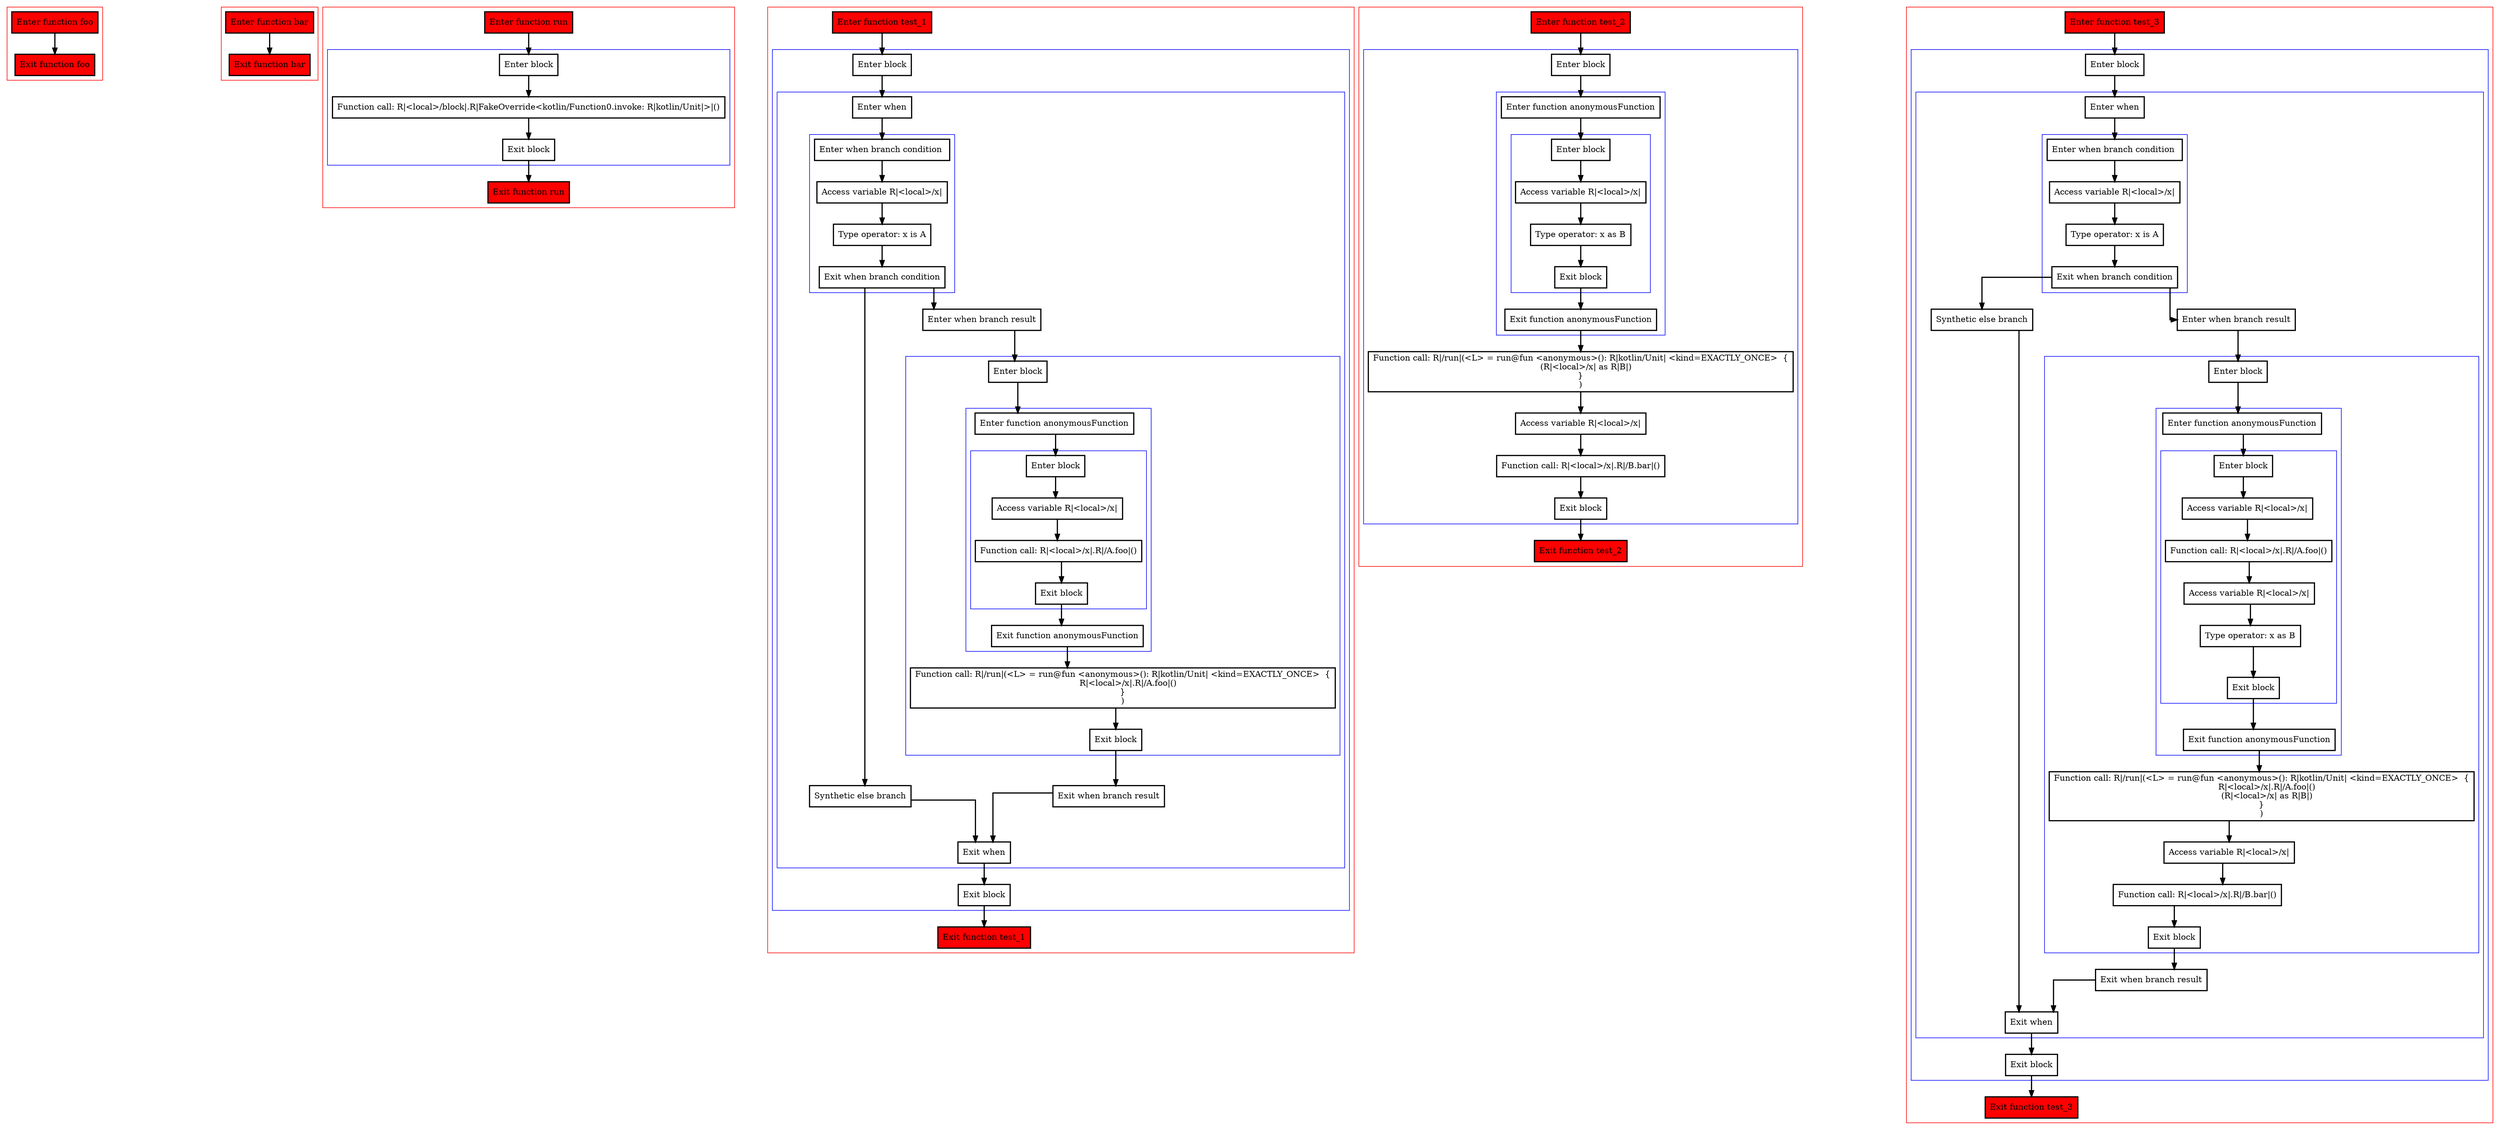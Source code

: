 digraph inPlaceLambdas_kt {
  graph [splines=ortho nodesep=3]
  node [shape=box penwidth=2]
  edge [penwidth=2]

  subgraph cluster_0 {
    color=red
    0 [label="Enter function foo" style="filled" fillcolor=red];
    1 [label="Exit function foo" style="filled" fillcolor=red];
  }

  0 -> {1};

  subgraph cluster_1 {
    color=red
    2 [label="Enter function bar" style="filled" fillcolor=red];
    3 [label="Exit function bar" style="filled" fillcolor=red];
  }

  2 -> {3};

  subgraph cluster_2 {
    color=red
    4 [label="Enter function run" style="filled" fillcolor=red];
    subgraph cluster_3 {
      color=blue
      5 [label="Enter block"];
      6 [label="Function call: R|<local>/block|.R|FakeOverride<kotlin/Function0.invoke: R|kotlin/Unit|>|()"];
      7 [label="Exit block"];
    }
    8 [label="Exit function run" style="filled" fillcolor=red];
  }

  4 -> {5};
  5 -> {6};
  6 -> {7};
  7 -> {8};

  subgraph cluster_4 {
    color=red
    9 [label="Enter function test_1" style="filled" fillcolor=red];
    subgraph cluster_5 {
      color=blue
      10 [label="Enter block"];
      subgraph cluster_6 {
        color=blue
        11 [label="Enter when"];
        subgraph cluster_7 {
          color=blue
          12 [label="Enter when branch condition "];
          13 [label="Access variable R|<local>/x|"];
          14 [label="Type operator: x is A"];
          15 [label="Exit when branch condition"];
        }
        16 [label="Synthetic else branch"];
        17 [label="Enter when branch result"];
        subgraph cluster_8 {
          color=blue
          18 [label="Enter block"];
          subgraph cluster_9 {
            color=blue
            19 [label="Enter function anonymousFunction"];
            subgraph cluster_10 {
              color=blue
              20 [label="Enter block"];
              21 [label="Access variable R|<local>/x|"];
              22 [label="Function call: R|<local>/x|.R|/A.foo|()"];
              23 [label="Exit block"];
            }
            24 [label="Exit function anonymousFunction"];
          }
          25 [label="Function call: R|/run|(<L> = run@fun <anonymous>(): R|kotlin/Unit| <kind=EXACTLY_ONCE>  {
    R|<local>/x|.R|/A.foo|()
}
)"];
          26 [label="Exit block"];
        }
        27 [label="Exit when branch result"];
        28 [label="Exit when"];
      }
      29 [label="Exit block"];
    }
    30 [label="Exit function test_1" style="filled" fillcolor=red];
  }

  9 -> {10};
  10 -> {11};
  11 -> {12};
  12 -> {13};
  13 -> {14};
  14 -> {15};
  15 -> {17 16};
  16 -> {28};
  17 -> {18};
  18 -> {19};
  19 -> {20};
  20 -> {21};
  21 -> {22};
  22 -> {23};
  23 -> {24};
  24 -> {25};
  25 -> {26};
  26 -> {27};
  27 -> {28};
  28 -> {29};
  29 -> {30};

  subgraph cluster_11 {
    color=red
    31 [label="Enter function test_2" style="filled" fillcolor=red];
    subgraph cluster_12 {
      color=blue
      32 [label="Enter block"];
      subgraph cluster_13 {
        color=blue
        33 [label="Enter function anonymousFunction"];
        subgraph cluster_14 {
          color=blue
          34 [label="Enter block"];
          35 [label="Access variable R|<local>/x|"];
          36 [label="Type operator: x as B"];
          37 [label="Exit block"];
        }
        38 [label="Exit function anonymousFunction"];
      }
      39 [label="Function call: R|/run|(<L> = run@fun <anonymous>(): R|kotlin/Unit| <kind=EXACTLY_ONCE>  {
    (R|<local>/x| as R|B|)
}
)"];
      40 [label="Access variable R|<local>/x|"];
      41 [label="Function call: R|<local>/x|.R|/B.bar|()"];
      42 [label="Exit block"];
    }
    43 [label="Exit function test_2" style="filled" fillcolor=red];
  }

  31 -> {32};
  32 -> {33};
  33 -> {34};
  34 -> {35};
  35 -> {36};
  36 -> {37};
  37 -> {38};
  38 -> {39};
  39 -> {40};
  40 -> {41};
  41 -> {42};
  42 -> {43};

  subgraph cluster_15 {
    color=red
    44 [label="Enter function test_3" style="filled" fillcolor=red];
    subgraph cluster_16 {
      color=blue
      45 [label="Enter block"];
      subgraph cluster_17 {
        color=blue
        46 [label="Enter when"];
        subgraph cluster_18 {
          color=blue
          47 [label="Enter when branch condition "];
          48 [label="Access variable R|<local>/x|"];
          49 [label="Type operator: x is A"];
          50 [label="Exit when branch condition"];
        }
        51 [label="Synthetic else branch"];
        52 [label="Enter when branch result"];
        subgraph cluster_19 {
          color=blue
          53 [label="Enter block"];
          subgraph cluster_20 {
            color=blue
            54 [label="Enter function anonymousFunction"];
            subgraph cluster_21 {
              color=blue
              55 [label="Enter block"];
              56 [label="Access variable R|<local>/x|"];
              57 [label="Function call: R|<local>/x|.R|/A.foo|()"];
              58 [label="Access variable R|<local>/x|"];
              59 [label="Type operator: x as B"];
              60 [label="Exit block"];
            }
            61 [label="Exit function anonymousFunction"];
          }
          62 [label="Function call: R|/run|(<L> = run@fun <anonymous>(): R|kotlin/Unit| <kind=EXACTLY_ONCE>  {
    R|<local>/x|.R|/A.foo|()
    (R|<local>/x| as R|B|)
}
)"];
          63 [label="Access variable R|<local>/x|"];
          64 [label="Function call: R|<local>/x|.R|/B.bar|()"];
          65 [label="Exit block"];
        }
        66 [label="Exit when branch result"];
        67 [label="Exit when"];
      }
      68 [label="Exit block"];
    }
    69 [label="Exit function test_3" style="filled" fillcolor=red];
  }

  44 -> {45};
  45 -> {46};
  46 -> {47};
  47 -> {48};
  48 -> {49};
  49 -> {50};
  50 -> {52 51};
  51 -> {67};
  52 -> {53};
  53 -> {54};
  54 -> {55};
  55 -> {56};
  56 -> {57};
  57 -> {58};
  58 -> {59};
  59 -> {60};
  60 -> {61};
  61 -> {62};
  62 -> {63};
  63 -> {64};
  64 -> {65};
  65 -> {66};
  66 -> {67};
  67 -> {68};
  68 -> {69};

}
